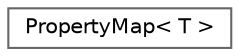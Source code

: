 digraph "Graphical Class Hierarchy"
{
 // INTERACTIVE_SVG=YES
 // LATEX_PDF_SIZE
  bgcolor="transparent";
  edge [fontname=Helvetica,fontsize=10,labelfontname=Helvetica,labelfontsize=10];
  node [fontname=Helvetica,fontsize=10,shape=box,height=0.2,width=0.4];
  rankdir="LR";
  Node0 [id="Node000000",label="PropertyMap\< T \>",height=0.2,width=0.4,color="grey40", fillcolor="white", style="filled",URL="$d5/dbf/class_property_map.html",tooltip="Class representing a mapping of properties and the corresponding getter function."];
}

